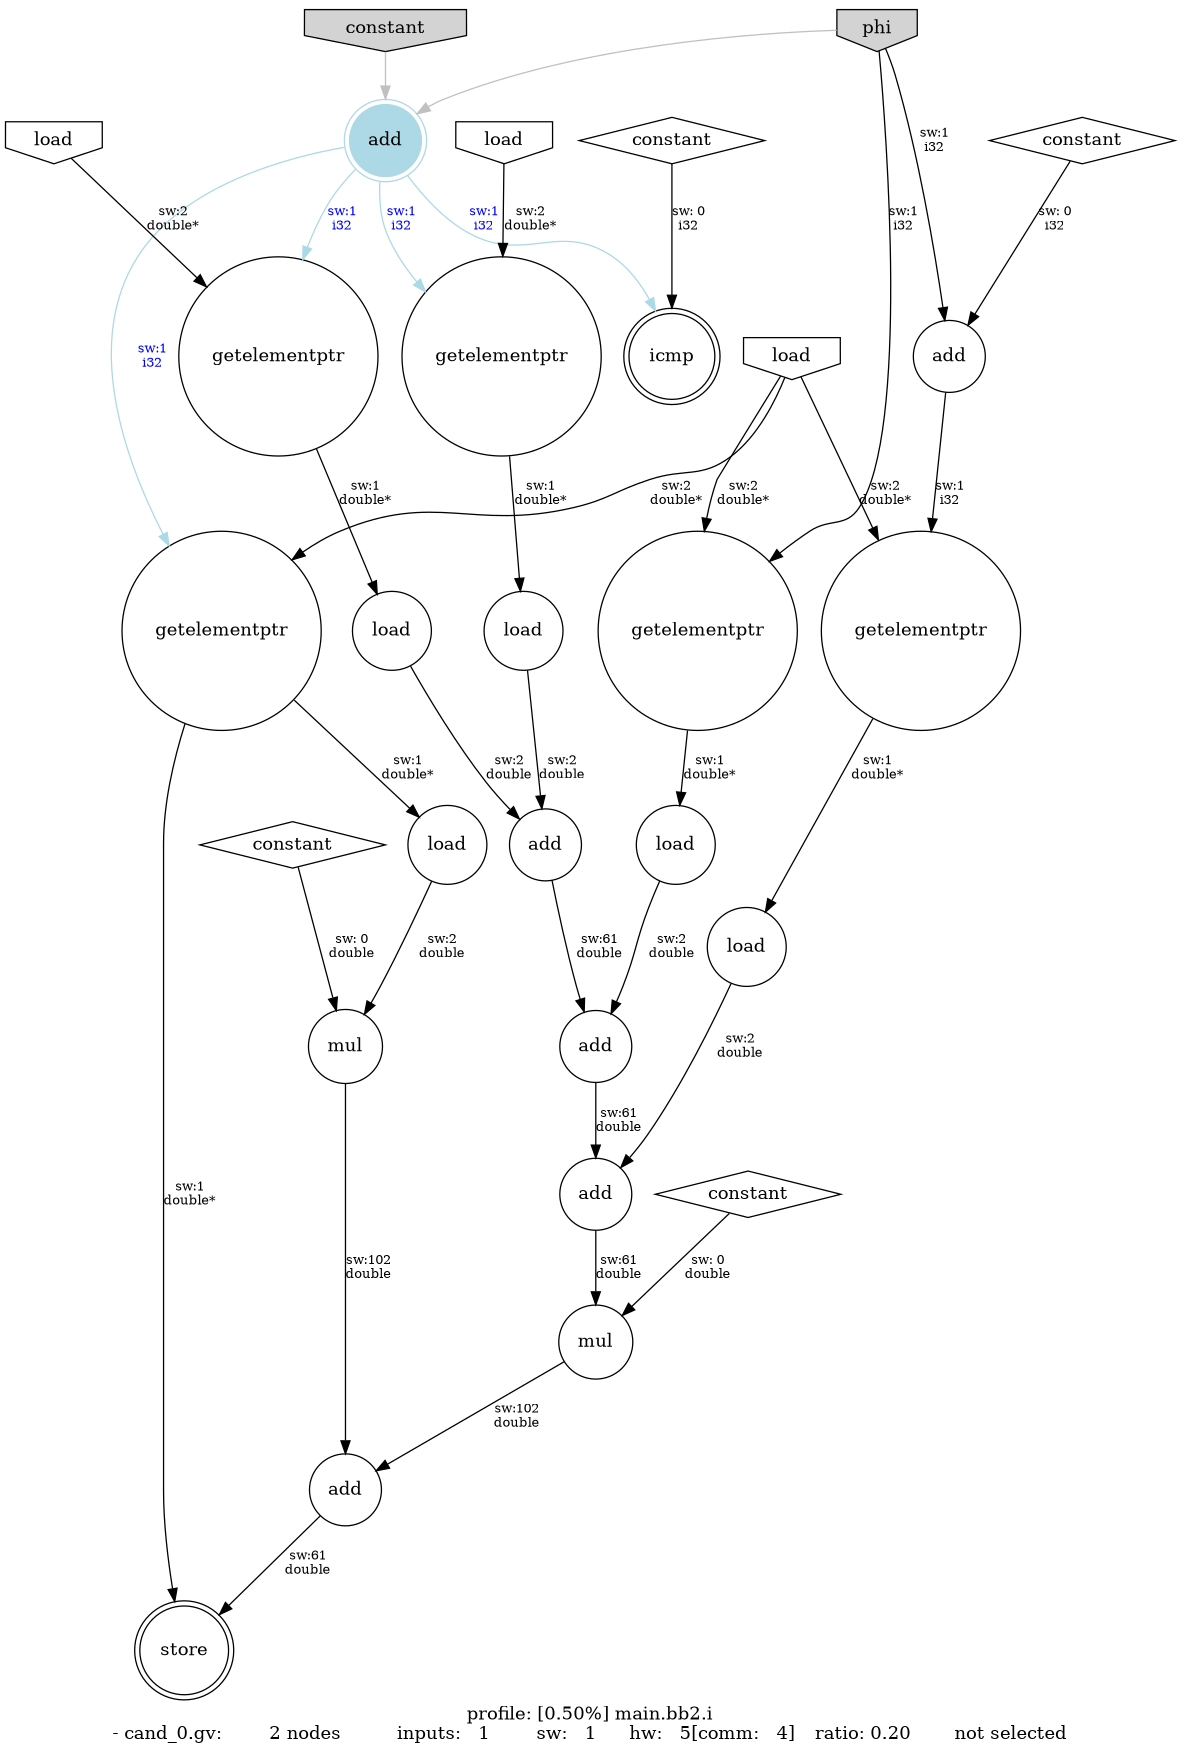 digraph G {
size = "8.3,11.7"; //a4 size
label = "profile: [0.50%] main.bb2.i\n- cand_0.gv: 	   2 nodes 	 inputs:   1 	 sw:   1 	 hw:   5[comm:   4] 	 ratio: 0.20 	 not selected"
node_0 [ label = "phi" shape = "invhouse" rank = "source"];
node_1 [ label = "add" shape = "doublecircle" rank = "sink" style = "filled" color = "lightblue" ];
node_2 [ label = "constant" shape = "diamond" shape = "invhouse" rank = "source" style = "filled"                    bgcolor = "lightblue" ];
node_3 [ label = "getelementptr" shape = "circle"];
node_4 [ label = "load" shape = "invhouse" rank = "source"];
node_5 [ label = "getelementptr" shape = "circle"];
node_6 [ label = "load" shape = "invhouse" rank = "source"];
node_7 [ label = "getelementptr" shape = "circle"];
node_8 [ label = "load" shape = "invhouse" rank = "source"];
node_9 [ label = "add" shape = "circle"];
node_10 [ label = "constant" shape = "diamond"];
node_11 [ label = "getelementptr" shape = "circle"];
node_12 [ label = "getelementptr" shape = "circle"];
node_13 [ label = "load" shape = "circle"];
node_14 [ label = "load" shape = "circle"];
node_15 [ label = "add" shape = "circle"];
node_16 [ label = "load" shape = "circle"];
node_17 [ label = "add" shape = "circle"];
node_18 [ label = "load" shape = "circle"];
node_19 [ label = "add" shape = "circle"];
node_20 [ label = "mul" shape = "circle"];
node_21 [ label = "constant" shape = "diamond"];
node_22 [ label = "load" shape = "circle"];
node_23 [ label = "mul" shape = "circle"];
node_24 [ label = "constant" shape = "diamond"];
node_25 [ label = "add" shape = "circle"];
node_26 [ label = "store" shape = "doublecircle" rank = "sink"];
node_27 [ label = "icmp" shape = "doublecircle" rank = "sink"];
node_28 [ label = "constant" shape = "diamond"];
node_0 -> node_1 [ fontsize = 10 label = "sw:1\ni32"  color = "gray" label = "" ];
node_2 -> node_1 [ fontsize = 10 label = "sw: 0\ni32"  color = "gray" label = "" ];
node_4 -> node_3 [ fontsize = 10 label = "sw:2\ndouble*"  ];
node_1 -> node_3 [ fontsize = 10 label = "sw:1\ni32"  fontcolor = "blue" color = "lightblue"  ];
node_6 -> node_5 [ fontsize = 10 label = "sw:2\ndouble*"  ];
node_1 -> node_5 [ fontsize = 10 label = "sw:1\ni32"  fontcolor = "blue" color = "lightblue"  ];
node_8 -> node_7 [ fontsize = 10 label = "sw:2\ndouble*"  ];
node_1 -> node_7 [ fontsize = 10 label = "sw:1\ni32"  fontcolor = "blue" color = "lightblue"  ];
node_0 -> node_9 [ fontsize = 10 label = "sw:1\ni32"  ];
node_10 -> node_9 [ fontsize = 10 label = "sw: 0\ni32"  ];
node_8 -> node_11 [ fontsize = 10 label = "sw:2\ndouble*"  ];
node_9 -> node_11 [ fontsize = 10 label = "sw:1\ni32"  ];
node_8 -> node_12 [ fontsize = 10 label = "sw:2\ndouble*"  ];
node_0 -> node_12 [ fontsize = 10 label = "sw:1\ni32"  ];
node_3 -> node_13 [ fontsize = 10 label = "sw:1\ndouble*"  ];
node_5 -> node_14 [ fontsize = 10 label = "sw:1\ndouble*"  ];
node_13 -> node_15 [ fontsize = 10 label = "sw:2\ndouble"  ];
node_14 -> node_15 [ fontsize = 10 label = "sw:2\ndouble"  ];
node_12 -> node_16 [ fontsize = 10 label = "sw:1\ndouble*"  ];
node_15 -> node_17 [ fontsize = 10 label = "sw:61\ndouble"  ];
node_16 -> node_17 [ fontsize = 10 label = "sw:2\ndouble"  ];
node_11 -> node_18 [ fontsize = 10 label = "sw:1\ndouble*"  ];
node_17 -> node_19 [ fontsize = 10 label = "sw:61\ndouble"  ];
node_18 -> node_19 [ fontsize = 10 label = "sw:2\ndouble"  ];
node_19 -> node_20 [ fontsize = 10 label = "sw:61\ndouble"  ];
node_21 -> node_20 [ fontsize = 10 label = "sw: 0\ndouble"  ];
node_7 -> node_22 [ fontsize = 10 label = "sw:1\ndouble*"  ];
node_22 -> node_23 [ fontsize = 10 label = "sw:2\ndouble"  ];
node_24 -> node_23 [ fontsize = 10 label = "sw: 0\ndouble"  ];
node_20 -> node_25 [ fontsize = 10 label = "sw:102\ndouble"  ];
node_23 -> node_25 [ fontsize = 10 label = "sw:102\ndouble"  ];
node_25 -> node_26 [ fontsize = 10 label = "sw:61\ndouble"  ];
node_7 -> node_26 [ fontsize = 10 label = "sw:1\ndouble*"  ];
node_1 -> node_27 [ fontsize = 10 label = "sw:1\ni32"  fontcolor = "blue" color = "lightblue"  ];
node_28 -> node_27 [ fontsize = 10 label = "sw: 0\ni32"  ];


/* Additional source nodes */
node_0 [ shape = "invhouse" rank = "source" style = "filled" bgcolor = "lightblue" ];
}
